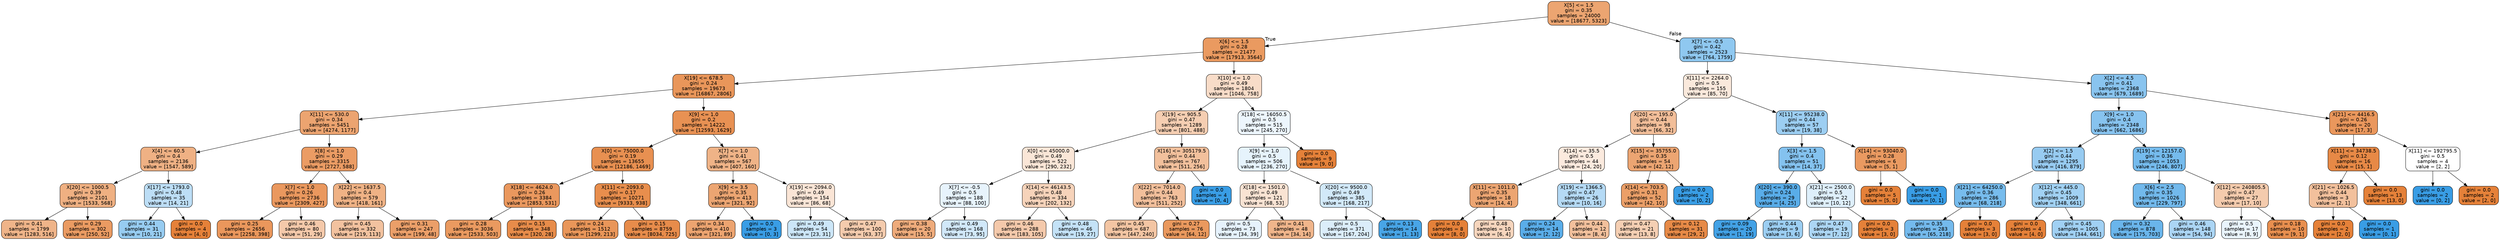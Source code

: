digraph Tree {
node [shape=box, style="filled, rounded", color="black", fontname="helvetica"] ;
edge [fontname="helvetica"] ;
0 [label="X[5] <= 1.5\ngini = 0.35\nsamples = 24000\nvalue = [18677, 5323]", fillcolor="#eca571"] ;
1 [label="X[6] <= 1.5\ngini = 0.28\nsamples = 21477\nvalue = [17913, 3564]", fillcolor="#ea9a60"] ;
0 -> 1 [labeldistance=2.5, labelangle=45, headlabel="True"] ;
2 [label="X[19] <= 678.5\ngini = 0.24\nsamples = 19673\nvalue = [16867, 2806]", fillcolor="#e9965a"] ;
1 -> 2 ;
3 [label="X[11] <= 530.0\ngini = 0.34\nsamples = 5451\nvalue = [4274, 1177]", fillcolor="#eca470"] ;
2 -> 3 ;
4 [label="X[4] <= 60.5\ngini = 0.4\nsamples = 2136\nvalue = [1547, 589]", fillcolor="#efb184"] ;
3 -> 4 ;
5 [label="X[20] <= 1000.5\ngini = 0.39\nsamples = 2101\nvalue = [1533, 568]", fillcolor="#efb082"] ;
4 -> 5 ;
6 [label="gini = 0.41\nsamples = 1799\nvalue = [1283, 516]", fillcolor="#efb489"] ;
5 -> 6 ;
7 [label="gini = 0.29\nsamples = 302\nvalue = [250, 52]", fillcolor="#ea9b62"] ;
5 -> 7 ;
8 [label="X[17] <= 1793.0\ngini = 0.48\nsamples = 35\nvalue = [14, 21]", fillcolor="#bddef6"] ;
4 -> 8 ;
9 [label="gini = 0.44\nsamples = 31\nvalue = [10, 21]", fillcolor="#97ccf1"] ;
8 -> 9 ;
10 [label="gini = 0.0\nsamples = 4\nvalue = [4, 0]", fillcolor="#e58139"] ;
8 -> 10 ;
11 [label="X[8] <= 1.0\ngini = 0.29\nsamples = 3315\nvalue = [2727, 588]", fillcolor="#eb9c64"] ;
3 -> 11 ;
12 [label="X[7] <= 1.0\ngini = 0.26\nsamples = 2736\nvalue = [2309, 427]", fillcolor="#ea985e"] ;
11 -> 12 ;
13 [label="gini = 0.25\nsamples = 2656\nvalue = [2258, 398]", fillcolor="#ea975c"] ;
12 -> 13 ;
14 [label="gini = 0.46\nsamples = 80\nvalue = [51, 29]", fillcolor="#f4c9aa"] ;
12 -> 14 ;
15 [label="X[22] <= 1637.5\ngini = 0.4\nsamples = 579\nvalue = [418, 161]", fillcolor="#efb285"] ;
11 -> 15 ;
16 [label="gini = 0.45\nsamples = 332\nvalue = [219, 113]", fillcolor="#f2c29f"] ;
15 -> 16 ;
17 [label="gini = 0.31\nsamples = 247\nvalue = [199, 48]", fillcolor="#eb9f69"] ;
15 -> 17 ;
18 [label="X[9] <= 1.0\ngini = 0.2\nsamples = 14222\nvalue = [12593, 1629]", fillcolor="#e89153"] ;
2 -> 18 ;
19 [label="X[0] <= 75000.0\ngini = 0.19\nsamples = 13655\nvalue = [12186, 1469]", fillcolor="#e89051"] ;
18 -> 19 ;
20 [label="X[18] <= 4624.0\ngini = 0.26\nsamples = 3384\nvalue = [2853, 531]", fillcolor="#ea985e"] ;
19 -> 20 ;
21 [label="gini = 0.28\nsamples = 3036\nvalue = [2533, 503]", fillcolor="#ea9a60"] ;
20 -> 21 ;
22 [label="gini = 0.15\nsamples = 348\nvalue = [320, 28]", fillcolor="#e78c4a"] ;
20 -> 22 ;
23 [label="X[11] <= 2093.0\ngini = 0.17\nsamples = 10271\nvalue = [9333, 938]", fillcolor="#e88e4d"] ;
19 -> 23 ;
24 [label="gini = 0.24\nsamples = 1512\nvalue = [1299, 213]", fillcolor="#e99659"] ;
23 -> 24 ;
25 [label="gini = 0.15\nsamples = 8759\nvalue = [8034, 725]", fillcolor="#e78c4b"] ;
23 -> 25 ;
26 [label="X[7] <= 1.0\ngini = 0.41\nsamples = 567\nvalue = [407, 160]", fillcolor="#efb387"] ;
18 -> 26 ;
27 [label="X[9] <= 3.5\ngini = 0.35\nsamples = 413\nvalue = [321, 92]", fillcolor="#eca572"] ;
26 -> 27 ;
28 [label="gini = 0.34\nsamples = 410\nvalue = [321, 89]", fillcolor="#eca470"] ;
27 -> 28 ;
29 [label="gini = 0.0\nsamples = 3\nvalue = [0, 3]", fillcolor="#399de5"] ;
27 -> 29 ;
30 [label="X[19] <= 2094.0\ngini = 0.49\nsamples = 154\nvalue = [86, 68]", fillcolor="#fae5d6"] ;
26 -> 30 ;
31 [label="gini = 0.49\nsamples = 54\nvalue = [23, 31]", fillcolor="#cce6f8"] ;
30 -> 31 ;
32 [label="gini = 0.47\nsamples = 100\nvalue = [63, 37]", fillcolor="#f4cbad"] ;
30 -> 32 ;
33 [label="X[10] <= 1.0\ngini = 0.49\nsamples = 1804\nvalue = [1046, 758]", fillcolor="#f8dcc8"] ;
1 -> 33 ;
34 [label="X[19] <= 905.5\ngini = 0.47\nsamples = 1289\nvalue = [801, 488]", fillcolor="#f5ceb2"] ;
33 -> 34 ;
35 [label="X[0] <= 45000.0\ngini = 0.49\nsamples = 522\nvalue = [290, 232]", fillcolor="#fae6d7"] ;
34 -> 35 ;
36 [label="X[7] <= -0.5\ngini = 0.5\nsamples = 188\nvalue = [88, 100]", fillcolor="#e7f3fc"] ;
35 -> 36 ;
37 [label="gini = 0.38\nsamples = 20\nvalue = [15, 5]", fillcolor="#eeab7b"] ;
36 -> 37 ;
38 [label="gini = 0.49\nsamples = 168\nvalue = [73, 95]", fillcolor="#d1e8f9"] ;
36 -> 38 ;
39 [label="X[14] <= 46143.5\ngini = 0.48\nsamples = 334\nvalue = [202, 132]", fillcolor="#f6d3ba"] ;
35 -> 39 ;
40 [label="gini = 0.46\nsamples = 288\nvalue = [183, 105]", fillcolor="#f4c9ab"] ;
39 -> 40 ;
41 [label="gini = 0.48\nsamples = 46\nvalue = [19, 27]", fillcolor="#c4e2f7"] ;
39 -> 41 ;
42 [label="X[16] <= 305179.5\ngini = 0.44\nsamples = 767\nvalue = [511, 256]", fillcolor="#f2c09c"] ;
34 -> 42 ;
43 [label="X[22] <= 7014.0\ngini = 0.44\nsamples = 763\nvalue = [511, 252]", fillcolor="#f2bf9b"] ;
42 -> 43 ;
44 [label="gini = 0.45\nsamples = 687\nvalue = [447, 240]", fillcolor="#f3c5a3"] ;
43 -> 44 ;
45 [label="gini = 0.27\nsamples = 76\nvalue = [64, 12]", fillcolor="#ea995e"] ;
43 -> 45 ;
46 [label="gini = 0.0\nsamples = 4\nvalue = [0, 4]", fillcolor="#399de5"] ;
42 -> 46 ;
47 [label="X[18] <= 16050.5\ngini = 0.5\nsamples = 515\nvalue = [245, 270]", fillcolor="#edf6fd"] ;
33 -> 47 ;
48 [label="X[9] <= 1.0\ngini = 0.5\nsamples = 506\nvalue = [236, 270]", fillcolor="#e6f3fc"] ;
47 -> 48 ;
49 [label="X[18] <= 1501.0\ngini = 0.49\nsamples = 121\nvalue = [68, 53]", fillcolor="#f9e3d3"] ;
48 -> 49 ;
50 [label="gini = 0.5\nsamples = 73\nvalue = [34, 39]", fillcolor="#e6f2fc"] ;
49 -> 50 ;
51 [label="gini = 0.41\nsamples = 48\nvalue = [34, 14]", fillcolor="#f0b58b"] ;
49 -> 51 ;
52 [label="X[20] <= 9500.0\ngini = 0.49\nsamples = 385\nvalue = [168, 217]", fillcolor="#d2e9f9"] ;
48 -> 52 ;
53 [label="gini = 0.5\nsamples = 371\nvalue = [167, 204]", fillcolor="#dbedfa"] ;
52 -> 53 ;
54 [label="gini = 0.13\nsamples = 14\nvalue = [1, 13]", fillcolor="#48a5e7"] ;
52 -> 54 ;
55 [label="gini = 0.0\nsamples = 9\nvalue = [9, 0]", fillcolor="#e58139"] ;
47 -> 55 ;
56 [label="X[7] <= -0.5\ngini = 0.42\nsamples = 2523\nvalue = [764, 1759]", fillcolor="#8fc8f0"] ;
0 -> 56 [labeldistance=2.5, labelangle=-45, headlabel="False"] ;
57 [label="X[11] <= 2264.0\ngini = 0.5\nsamples = 155\nvalue = [85, 70]", fillcolor="#fae9dc"] ;
56 -> 57 ;
58 [label="X[20] <= 195.0\ngini = 0.44\nsamples = 98\nvalue = [66, 32]", fillcolor="#f2be99"] ;
57 -> 58 ;
59 [label="X[14] <= 35.5\ngini = 0.5\nsamples = 44\nvalue = [24, 20]", fillcolor="#fbeade"] ;
58 -> 59 ;
60 [label="X[11] <= 1011.0\ngini = 0.35\nsamples = 18\nvalue = [14, 4]", fillcolor="#eca572"] ;
59 -> 60 ;
61 [label="gini = 0.0\nsamples = 8\nvalue = [8, 0]", fillcolor="#e58139"] ;
60 -> 61 ;
62 [label="gini = 0.48\nsamples = 10\nvalue = [6, 4]", fillcolor="#f6d5bd"] ;
60 -> 62 ;
63 [label="X[19] <= 1366.5\ngini = 0.47\nsamples = 26\nvalue = [10, 16]", fillcolor="#b5daf5"] ;
59 -> 63 ;
64 [label="gini = 0.24\nsamples = 14\nvalue = [2, 12]", fillcolor="#5aade9"] ;
63 -> 64 ;
65 [label="gini = 0.44\nsamples = 12\nvalue = [8, 4]", fillcolor="#f2c09c"] ;
63 -> 65 ;
66 [label="X[15] <= 35755.0\ngini = 0.35\nsamples = 54\nvalue = [42, 12]", fillcolor="#eca572"] ;
58 -> 66 ;
67 [label="X[14] <= 703.5\ngini = 0.31\nsamples = 52\nvalue = [42, 10]", fillcolor="#eb9f68"] ;
66 -> 67 ;
68 [label="gini = 0.47\nsamples = 21\nvalue = [13, 8]", fillcolor="#f5cfb3"] ;
67 -> 68 ;
69 [label="gini = 0.12\nsamples = 31\nvalue = [29, 2]", fillcolor="#e78a47"] ;
67 -> 69 ;
70 [label="gini = 0.0\nsamples = 2\nvalue = [0, 2]", fillcolor="#399de5"] ;
66 -> 70 ;
71 [label="X[11] <= 95238.0\ngini = 0.44\nsamples = 57\nvalue = [19, 38]", fillcolor="#9ccef2"] ;
57 -> 71 ;
72 [label="X[3] <= 1.5\ngini = 0.4\nsamples = 51\nvalue = [14, 37]", fillcolor="#84c2ef"] ;
71 -> 72 ;
73 [label="X[20] <= 390.0\ngini = 0.24\nsamples = 29\nvalue = [4, 25]", fillcolor="#59ade9"] ;
72 -> 73 ;
74 [label="gini = 0.09\nsamples = 20\nvalue = [1, 19]", fillcolor="#43a2e6"] ;
73 -> 74 ;
75 [label="gini = 0.44\nsamples = 9\nvalue = [3, 6]", fillcolor="#9ccef2"] ;
73 -> 75 ;
76 [label="X[21] <= 2500.0\ngini = 0.5\nsamples = 22\nvalue = [10, 12]", fillcolor="#deeffb"] ;
72 -> 76 ;
77 [label="gini = 0.47\nsamples = 19\nvalue = [7, 12]", fillcolor="#acd6f4"] ;
76 -> 77 ;
78 [label="gini = 0.0\nsamples = 3\nvalue = [3, 0]", fillcolor="#e58139"] ;
76 -> 78 ;
79 [label="X[14] <= 93040.0\ngini = 0.28\nsamples = 6\nvalue = [5, 1]", fillcolor="#ea9a61"] ;
71 -> 79 ;
80 [label="gini = 0.0\nsamples = 5\nvalue = [5, 0]", fillcolor="#e58139"] ;
79 -> 80 ;
81 [label="gini = 0.0\nsamples = 1\nvalue = [0, 1]", fillcolor="#399de5"] ;
79 -> 81 ;
82 [label="X[2] <= 4.5\ngini = 0.41\nsamples = 2368\nvalue = [679, 1689]", fillcolor="#89c4ef"] ;
56 -> 82 ;
83 [label="X[9] <= 1.0\ngini = 0.4\nsamples = 2348\nvalue = [662, 1686]", fillcolor="#87c3ef"] ;
82 -> 83 ;
84 [label="X[2] <= 1.5\ngini = 0.44\nsamples = 1295\nvalue = [416, 879]", fillcolor="#97cbf1"] ;
83 -> 84 ;
85 [label="X[21] <= 64250.0\ngini = 0.36\nsamples = 286\nvalue = [68, 218]", fillcolor="#77bced"] ;
84 -> 85 ;
86 [label="gini = 0.35\nsamples = 283\nvalue = [65, 218]", fillcolor="#74baed"] ;
85 -> 86 ;
87 [label="gini = 0.0\nsamples = 3\nvalue = [3, 0]", fillcolor="#e58139"] ;
85 -> 87 ;
88 [label="X[12] <= 445.0\ngini = 0.45\nsamples = 1009\nvalue = [348, 661]", fillcolor="#a1d1f3"] ;
84 -> 88 ;
89 [label="gini = 0.0\nsamples = 4\nvalue = [4, 0]", fillcolor="#e58139"] ;
88 -> 89 ;
90 [label="gini = 0.45\nsamples = 1005\nvalue = [344, 661]", fillcolor="#a0d0f3"] ;
88 -> 90 ;
91 [label="X[19] <= 12157.0\ngini = 0.36\nsamples = 1053\nvalue = [246, 807]", fillcolor="#75bbed"] ;
83 -> 91 ;
92 [label="X[6] <= 2.5\ngini = 0.35\nsamples = 1026\nvalue = [229, 797]", fillcolor="#72b9ec"] ;
91 -> 92 ;
93 [label="gini = 0.32\nsamples = 878\nvalue = [175, 703]", fillcolor="#6ab5eb"] ;
92 -> 93 ;
94 [label="gini = 0.46\nsamples = 148\nvalue = [54, 94]", fillcolor="#abd5f4"] ;
92 -> 94 ;
95 [label="X[12] <= 240805.5\ngini = 0.47\nsamples = 27\nvalue = [17, 10]", fillcolor="#f4cbad"] ;
91 -> 95 ;
96 [label="gini = 0.5\nsamples = 17\nvalue = [8, 9]", fillcolor="#e9f4fc"] ;
95 -> 96 ;
97 [label="gini = 0.18\nsamples = 10\nvalue = [9, 1]", fillcolor="#e88f4f"] ;
95 -> 97 ;
98 [label="X[21] <= 4416.5\ngini = 0.26\nsamples = 20\nvalue = [17, 3]", fillcolor="#ea975c"] ;
82 -> 98 ;
99 [label="X[11] <= 34738.5\ngini = 0.12\nsamples = 16\nvalue = [15, 1]", fillcolor="#e78946"] ;
98 -> 99 ;
100 [label="X[21] <= 1026.5\ngini = 0.44\nsamples = 3\nvalue = [2, 1]", fillcolor="#f2c09c"] ;
99 -> 100 ;
101 [label="gini = 0.0\nsamples = 2\nvalue = [2, 0]", fillcolor="#e58139"] ;
100 -> 101 ;
102 [label="gini = 0.0\nsamples = 1\nvalue = [0, 1]", fillcolor="#399de5"] ;
100 -> 102 ;
103 [label="gini = 0.0\nsamples = 13\nvalue = [13, 0]", fillcolor="#e58139"] ;
99 -> 103 ;
104 [label="X[11] <= 192795.5\ngini = 0.5\nsamples = 4\nvalue = [2, 2]", fillcolor="#ffffff"] ;
98 -> 104 ;
105 [label="gini = 0.0\nsamples = 2\nvalue = [0, 2]", fillcolor="#399de5"] ;
104 -> 105 ;
106 [label="gini = 0.0\nsamples = 2\nvalue = [2, 0]", fillcolor="#e58139"] ;
104 -> 106 ;
}